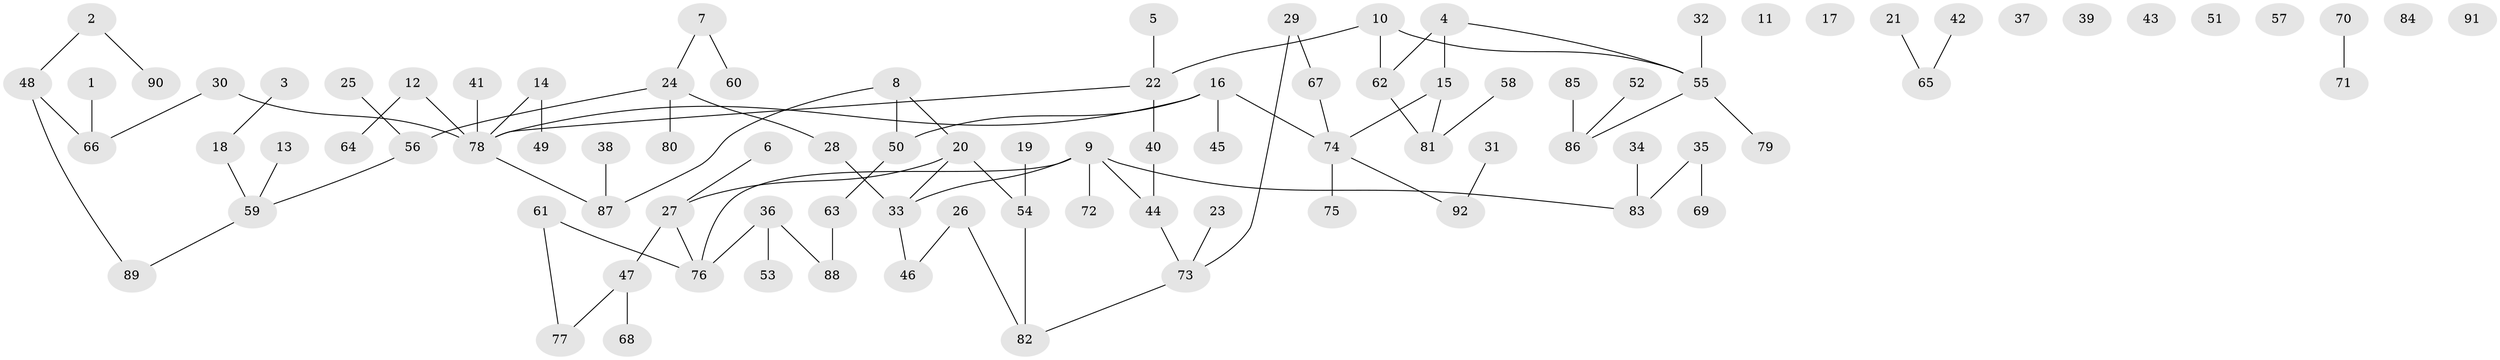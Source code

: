 // coarse degree distribution, {2: 0.21666666666666667, 3: 0.1, 1: 0.31666666666666665, 4: 0.1, 5: 0.05, 0: 0.16666666666666666, 6: 0.05}
// Generated by graph-tools (version 1.1) at 2025/41/03/06/25 10:41:19]
// undirected, 92 vertices, 92 edges
graph export_dot {
graph [start="1"]
  node [color=gray90,style=filled];
  1;
  2;
  3;
  4;
  5;
  6;
  7;
  8;
  9;
  10;
  11;
  12;
  13;
  14;
  15;
  16;
  17;
  18;
  19;
  20;
  21;
  22;
  23;
  24;
  25;
  26;
  27;
  28;
  29;
  30;
  31;
  32;
  33;
  34;
  35;
  36;
  37;
  38;
  39;
  40;
  41;
  42;
  43;
  44;
  45;
  46;
  47;
  48;
  49;
  50;
  51;
  52;
  53;
  54;
  55;
  56;
  57;
  58;
  59;
  60;
  61;
  62;
  63;
  64;
  65;
  66;
  67;
  68;
  69;
  70;
  71;
  72;
  73;
  74;
  75;
  76;
  77;
  78;
  79;
  80;
  81;
  82;
  83;
  84;
  85;
  86;
  87;
  88;
  89;
  90;
  91;
  92;
  1 -- 66;
  2 -- 48;
  2 -- 90;
  3 -- 18;
  4 -- 15;
  4 -- 55;
  4 -- 62;
  5 -- 22;
  6 -- 27;
  7 -- 24;
  7 -- 60;
  8 -- 20;
  8 -- 50;
  8 -- 87;
  9 -- 33;
  9 -- 44;
  9 -- 72;
  9 -- 76;
  9 -- 83;
  10 -- 22;
  10 -- 55;
  10 -- 62;
  12 -- 64;
  12 -- 78;
  13 -- 59;
  14 -- 49;
  14 -- 78;
  15 -- 74;
  15 -- 81;
  16 -- 45;
  16 -- 50;
  16 -- 74;
  16 -- 78;
  18 -- 59;
  19 -- 54;
  20 -- 27;
  20 -- 33;
  20 -- 54;
  21 -- 65;
  22 -- 40;
  22 -- 78;
  23 -- 73;
  24 -- 28;
  24 -- 56;
  24 -- 80;
  25 -- 56;
  26 -- 46;
  26 -- 82;
  27 -- 47;
  27 -- 76;
  28 -- 33;
  29 -- 67;
  29 -- 73;
  30 -- 66;
  30 -- 78;
  31 -- 92;
  32 -- 55;
  33 -- 46;
  34 -- 83;
  35 -- 69;
  35 -- 83;
  36 -- 53;
  36 -- 76;
  36 -- 88;
  38 -- 87;
  40 -- 44;
  41 -- 78;
  42 -- 65;
  44 -- 73;
  47 -- 68;
  47 -- 77;
  48 -- 66;
  48 -- 89;
  50 -- 63;
  52 -- 86;
  54 -- 82;
  55 -- 79;
  55 -- 86;
  56 -- 59;
  58 -- 81;
  59 -- 89;
  61 -- 76;
  61 -- 77;
  62 -- 81;
  63 -- 88;
  67 -- 74;
  70 -- 71;
  73 -- 82;
  74 -- 75;
  74 -- 92;
  78 -- 87;
  85 -- 86;
}
